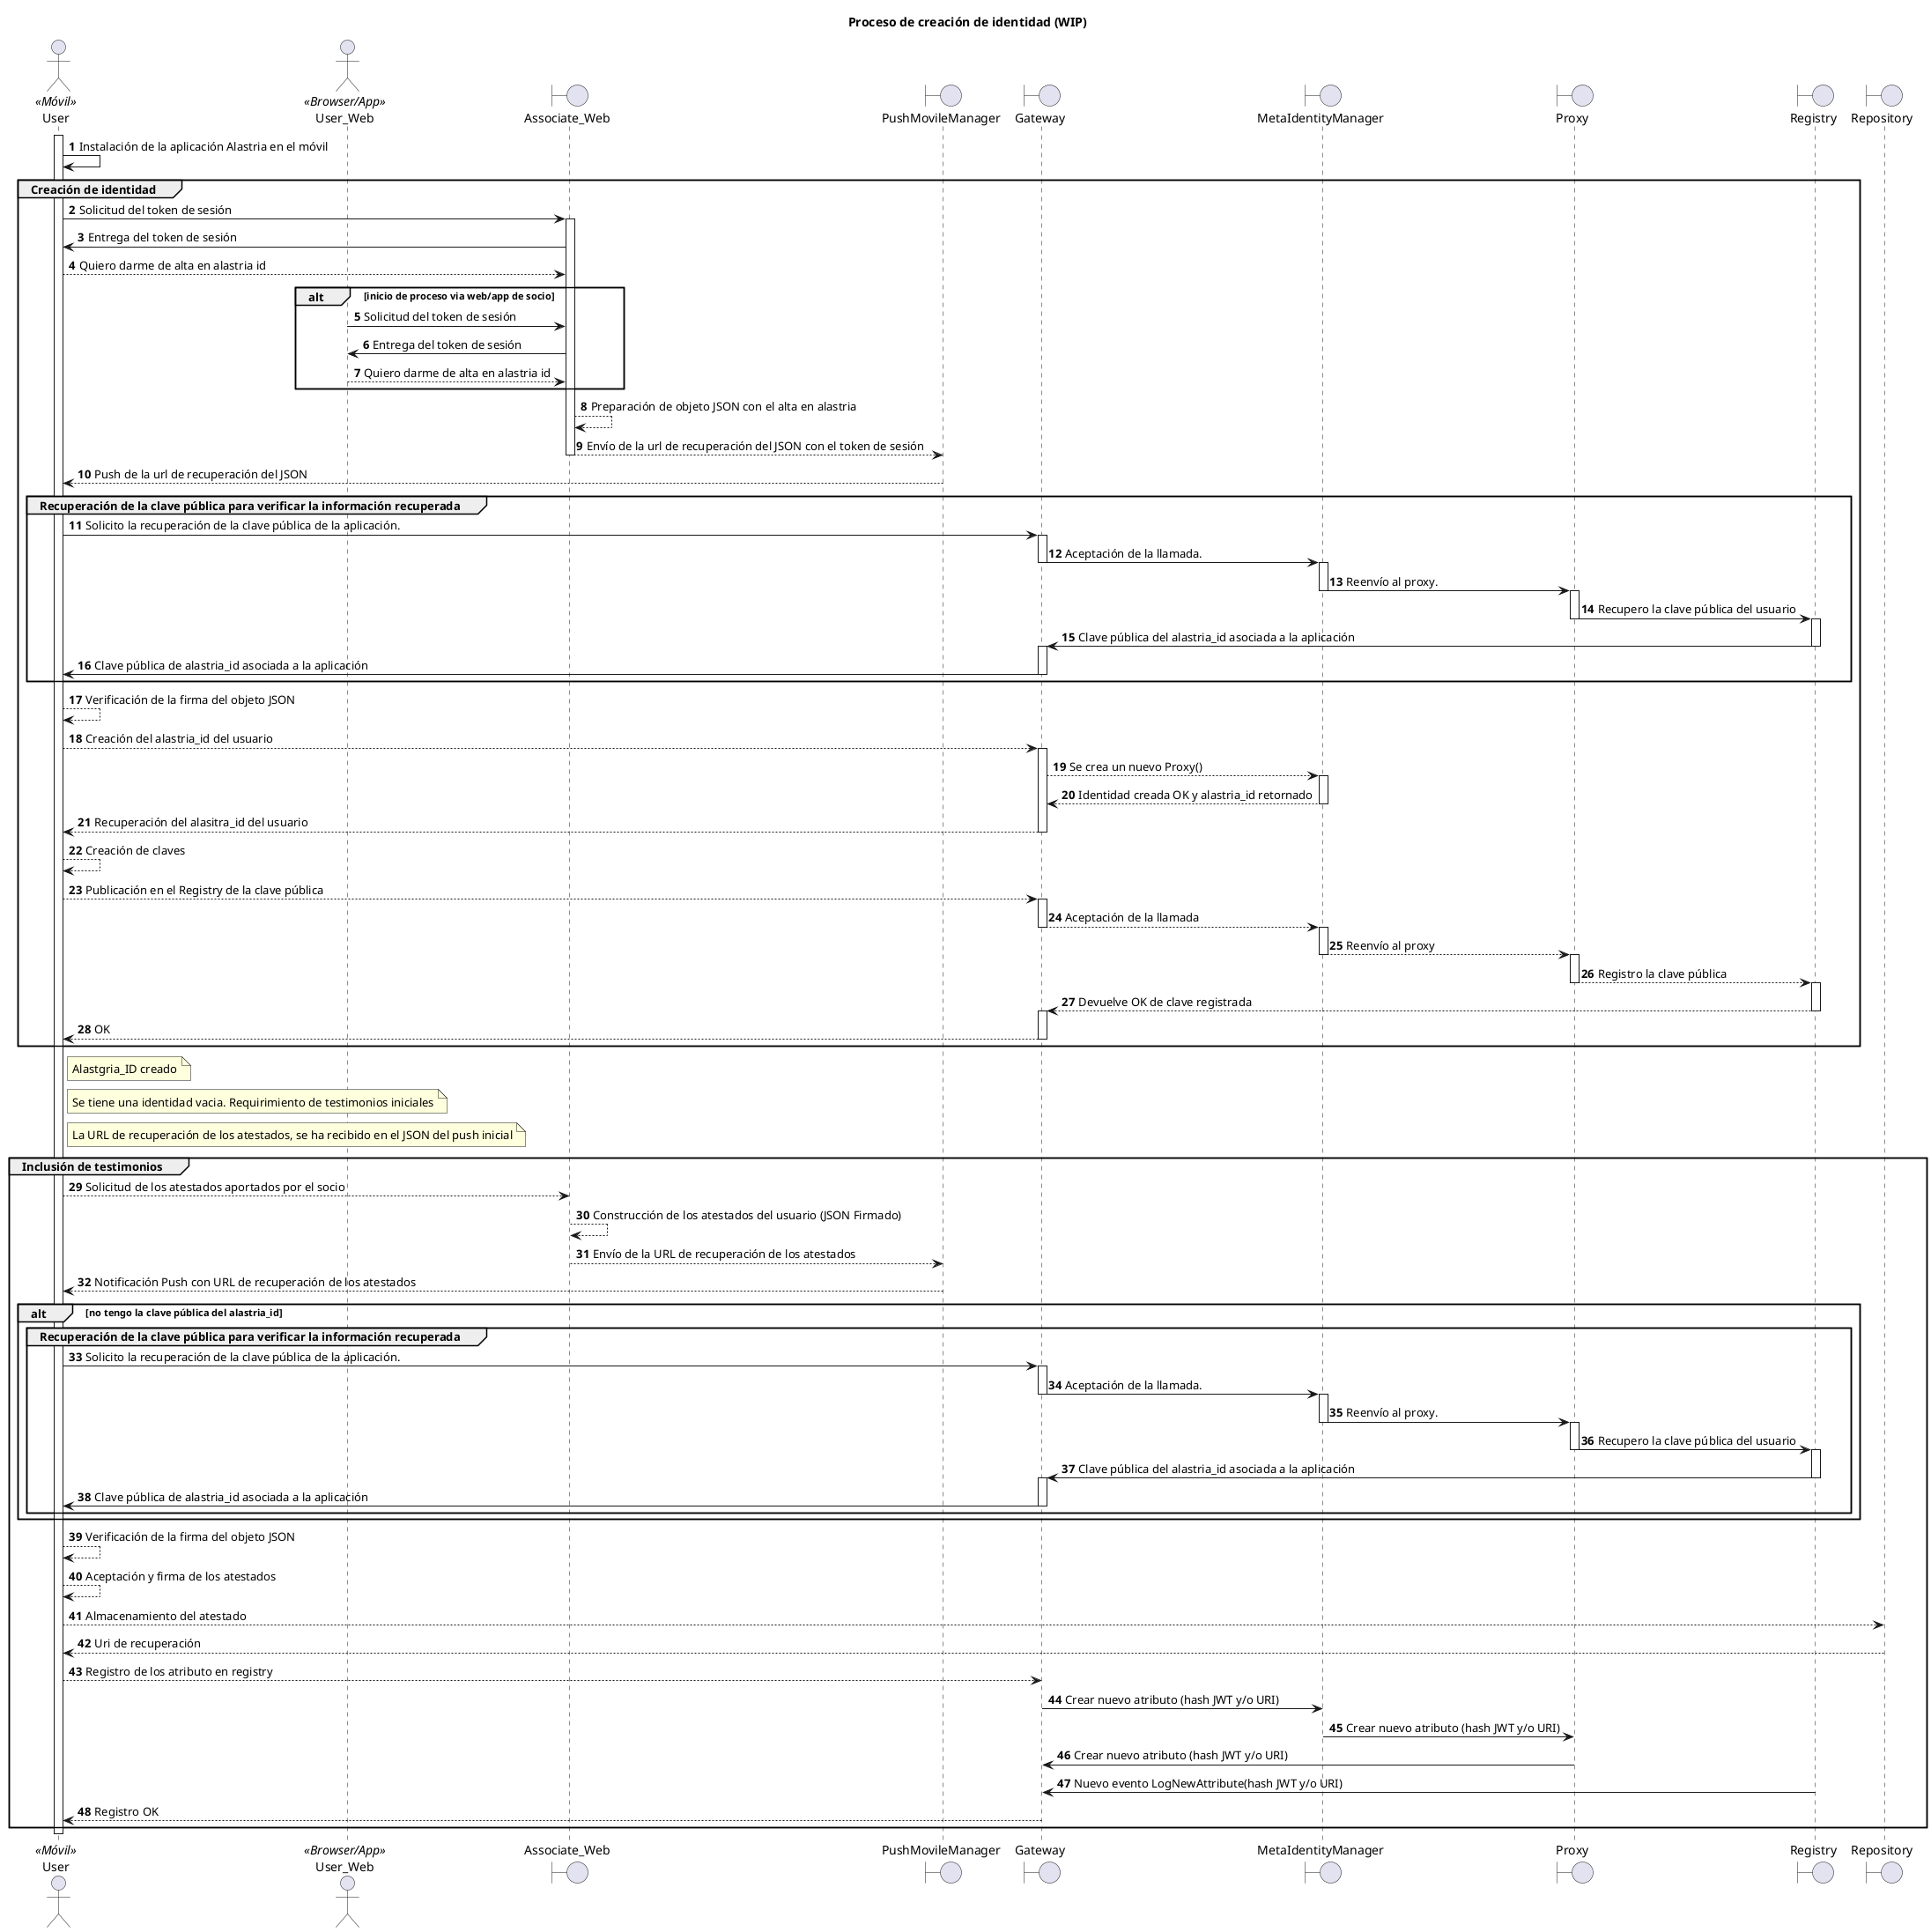@startuml
actor User <<Móvil>>
actor User_Web <<Browser/App>>
boundary Associate_Web
boundary  PushMovileManager
boundary Gateway
boundary MetaIdentityManager
boundary Proxy
boundary Registry
boundary Repository

autonumber
title
    Proceso de creación de identidad (WIP)
end title
activate User

User->User: Instalación de la aplicación Alastria en el móvil

group Creación de identidad

  User -> Associate_Web: Solicitud del token de sesión
  activate Associate_Web
  Associate_Web -> User: Entrega del token de sesión
  User --> Associate_Web: Quiero darme de alta en alastria id
  alt inicio de proceso via web/app de socio
  User_Web->Associate_Web: Solicitud del token de sesión
  Associate_Web->User_Web: Entrega del token de sesión
  User_Web-->Associate_Web: Quiero darme de alta en alastria id
  end
  activate Associate_Web
  Associate_Web --> Associate_Web: Preparación de objeto JSON con el alta en alastria
  Associate_Web --> PushMovileManager: Envío de la url de recuperación del JSON con el token de sesión
  deactivate Associate_Web
  PushMovileManager --> User: Push de la url de recuperación del JSON

  group Recuperación de la clave pública para verificar la información recuperada
      User->Gateway: Solicito la recuperación de la clave pública de la aplicación.
      activate Gateway
      Gateway->MetaIdentityManager: Aceptación de la llamada.
      deactivate Gateway
      activate MetaIdentityManager
      MetaIdentityManager->Proxy: Reenvío al proxy.
      deactivate MetaIdentityManager
      activate Proxy
      Proxy->Registry: Recupero la clave pública del usuario
      deactivate Proxy
      activate Registry
      Registry->Gateway: Clave pública del alastria_id asociada a la aplicación
      deactivate Registry
      activate Gateway
      Gateway->User: Clave pública de alastria_id asociada a la aplicación
      deactivate Gateway
  end

  User --> User: Verificación de la firma del objeto JSON
  User --> Gateway: Creación del alastria_id del usuario
  activate Gateway
  Gateway --> MetaIdentityManager: Se crea un nuevo Proxy()
  activate MetaIdentityManager
  MetaIdentityManager --> Gateway: Identidad creada OK y alastria_id retornado
  deactivate MetaIdentityManager
  Gateway --> User: Recuperación del alasitra_id del usuario
  deactivate Gateway
  User --> User: Creación de claves
  User --> Gateway: Publicación en el Registry de la clave pública
  activate Gateway
  Gateway --> MetaIdentityManager: Aceptación de la llamada
  deactivate Gateway
  activate MetaIdentityManager
  MetaIdentityManager --> Proxy: Reenvío al proxy
  deactivate MetaIdentityManager
  activate Proxy
  Proxy --> Registry: Registro la clave pública
  deactivate Proxy
  activate Registry
  Registry --> Gateway: Devuelve OK de clave registrada
  deactivate Registry
  activate Gateway
  Gateway --> User: OK
  deactivate Gateway

end

note right User: Alastgria_ID creado
note right User: Se tiene una identidad vacia. Requirimiento de testimonios iniciales
note right User: La URL de recuperación de los atestados, se ha recibido en el JSON del push inicial

group Inclusión de testimonios
  User --> Associate_Web: Solicitud de los atestados aportados por el socio
  Associate_Web --> Associate_Web: Construcción de los atestados del usuario (JSON Firmado)
  Associate_Web --> PushMovileManager: Envío de la URL de recuperación de los atestados
  PushMovileManager --> User: Notificación Push con URL de recuperación de los atestados
  alt no tengo la clave pública del alastria_id
    group Recuperación de la clave pública para verificar la información recuperada
      User->Gateway: Solicito la recuperación de la clave pública de la aplicación.
      activate Gateway
      Gateway->MetaIdentityManager: Aceptación de la llamada.
      deactivate Gateway
      activate MetaIdentityManager
      MetaIdentityManager->Proxy: Reenvío al proxy.
      deactivate MetaIdentityManager
      activate Proxy
      Proxy->Registry: Recupero la clave pública del usuario
      deactivate Proxy
      activate Registry
      Registry->Gateway: Clave pública del alastria_id asociada a la aplicación
      deactivate Registry
      activate Gateway
      Gateway->User: Clave pública de alastria_id asociada a la aplicación
      deactivate Gateway
    end
  end
  User --> User: Verificación de la firma del objeto JSON
  User --> User: Aceptación y firma de los atestados
  User --> Repository: Almacenamiento del atestado
  Repository --> User: Uri de recuperación
  User --> Gateway: Registro de los atributo en registry
  Gateway -> MetaIdentityManager: Crear nuevo atributo (hash JWT y/o URI)
  MetaIdentityManager -> Proxy: Crear nuevo atributo (hash JWT y/o URI)
  Proxy -> Gateway: Crear nuevo atributo (hash JWT y/o URI)
  Registry -> Gateway: Nuevo evento LogNewAttribute(hash JWT y/o URI)
  Gateway --> User: Registro OK
end
deactivate User

@enduml
